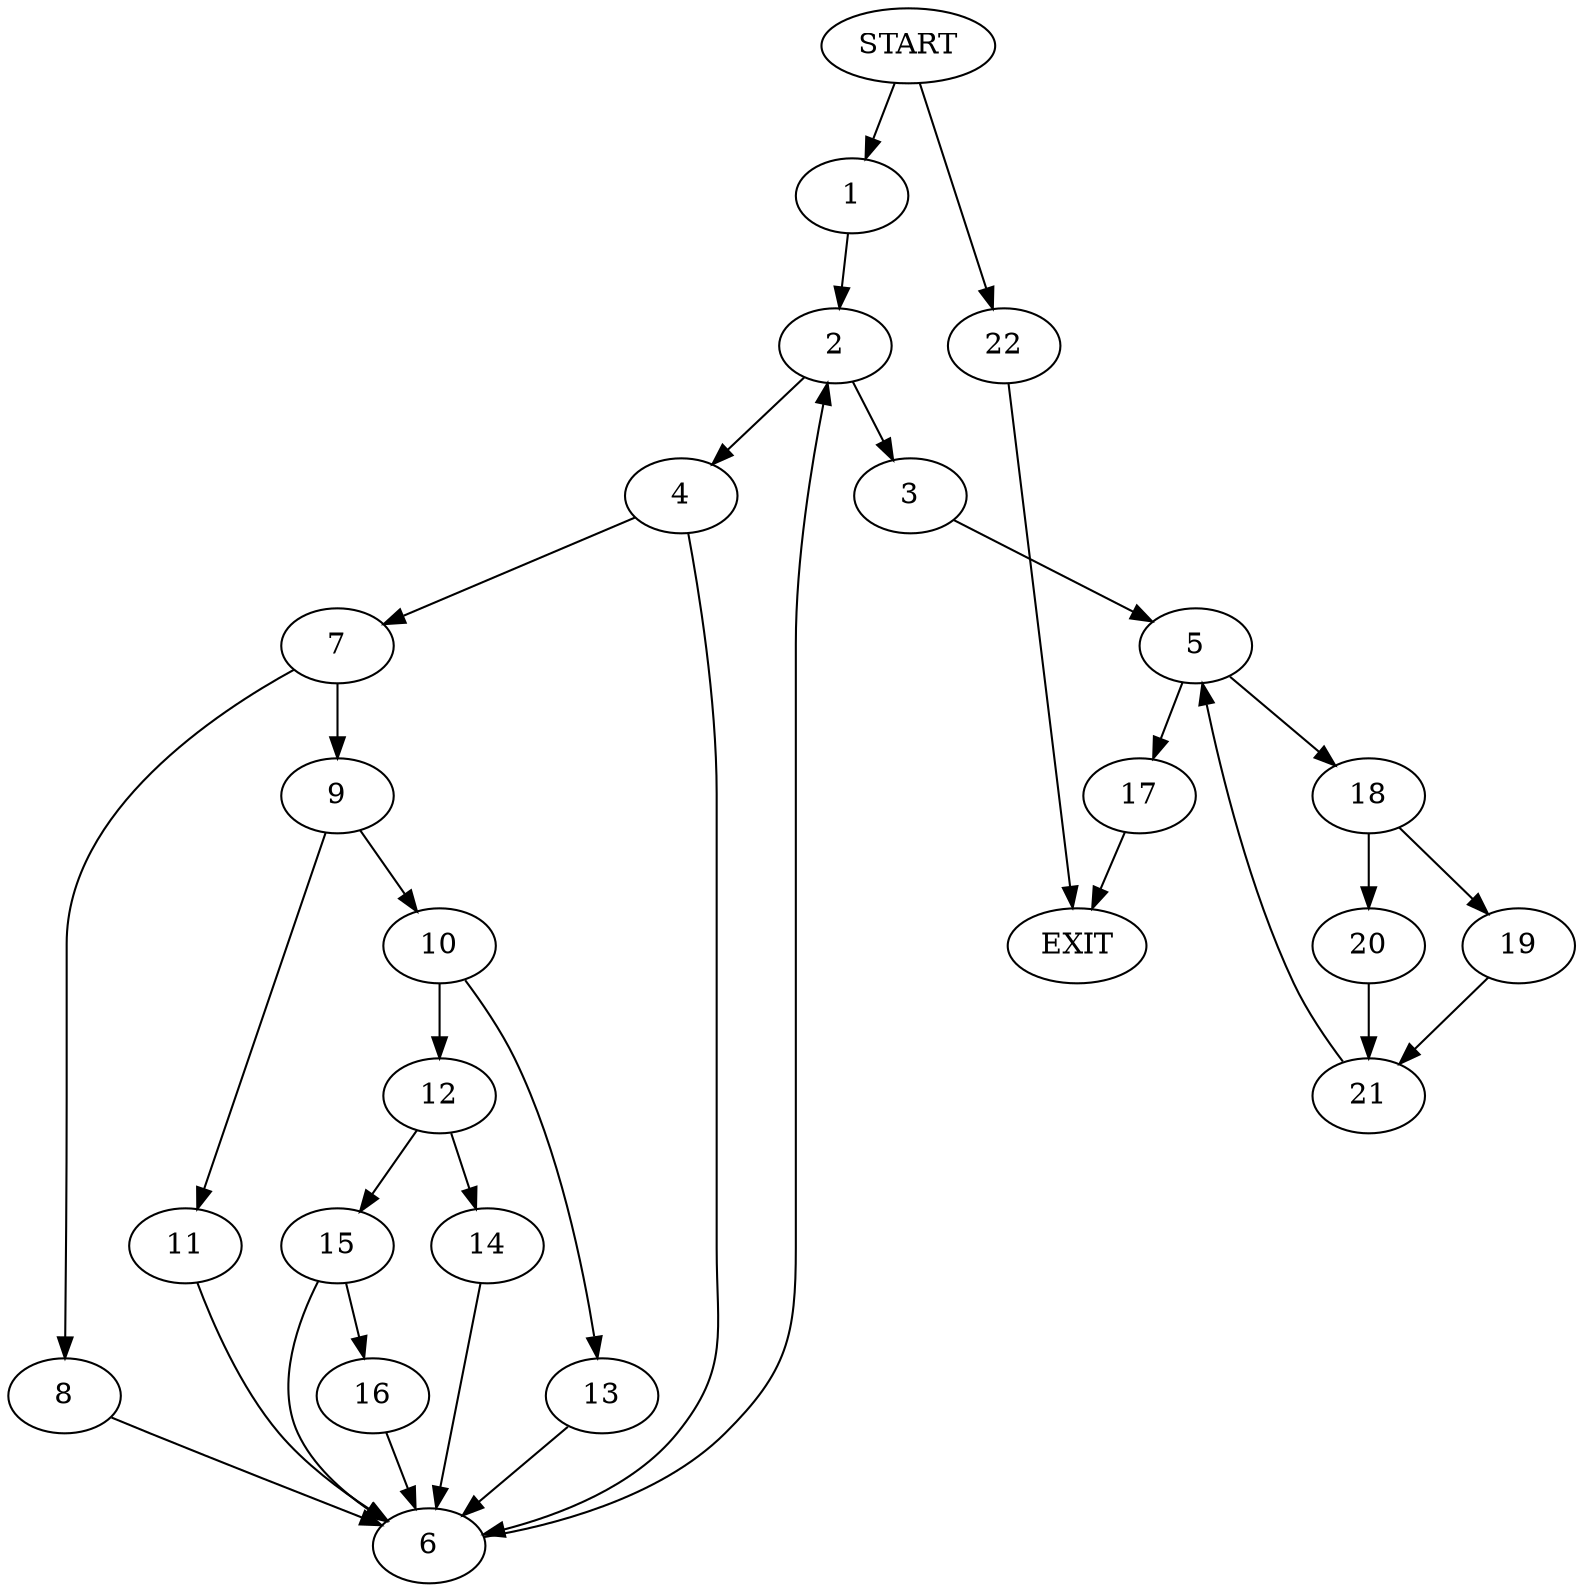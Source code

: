 digraph {
0 [label="START"]
23 [label="EXIT"]
0 -> 1
1 -> 2
2 -> 3
2 -> 4
3 -> 5
4 -> 6
4 -> 7
7 -> 8
7 -> 9
6 -> 2
8 -> 6
9 -> 10
9 -> 11
10 -> 12
10 -> 13
11 -> 6
13 -> 6
12 -> 14
12 -> 15
15 -> 16
15 -> 6
14 -> 6
16 -> 6
5 -> 17
5 -> 18
17 -> 23
18 -> 19
18 -> 20
19 -> 21
20 -> 21
21 -> 5
0 -> 22
22 -> 23
}

